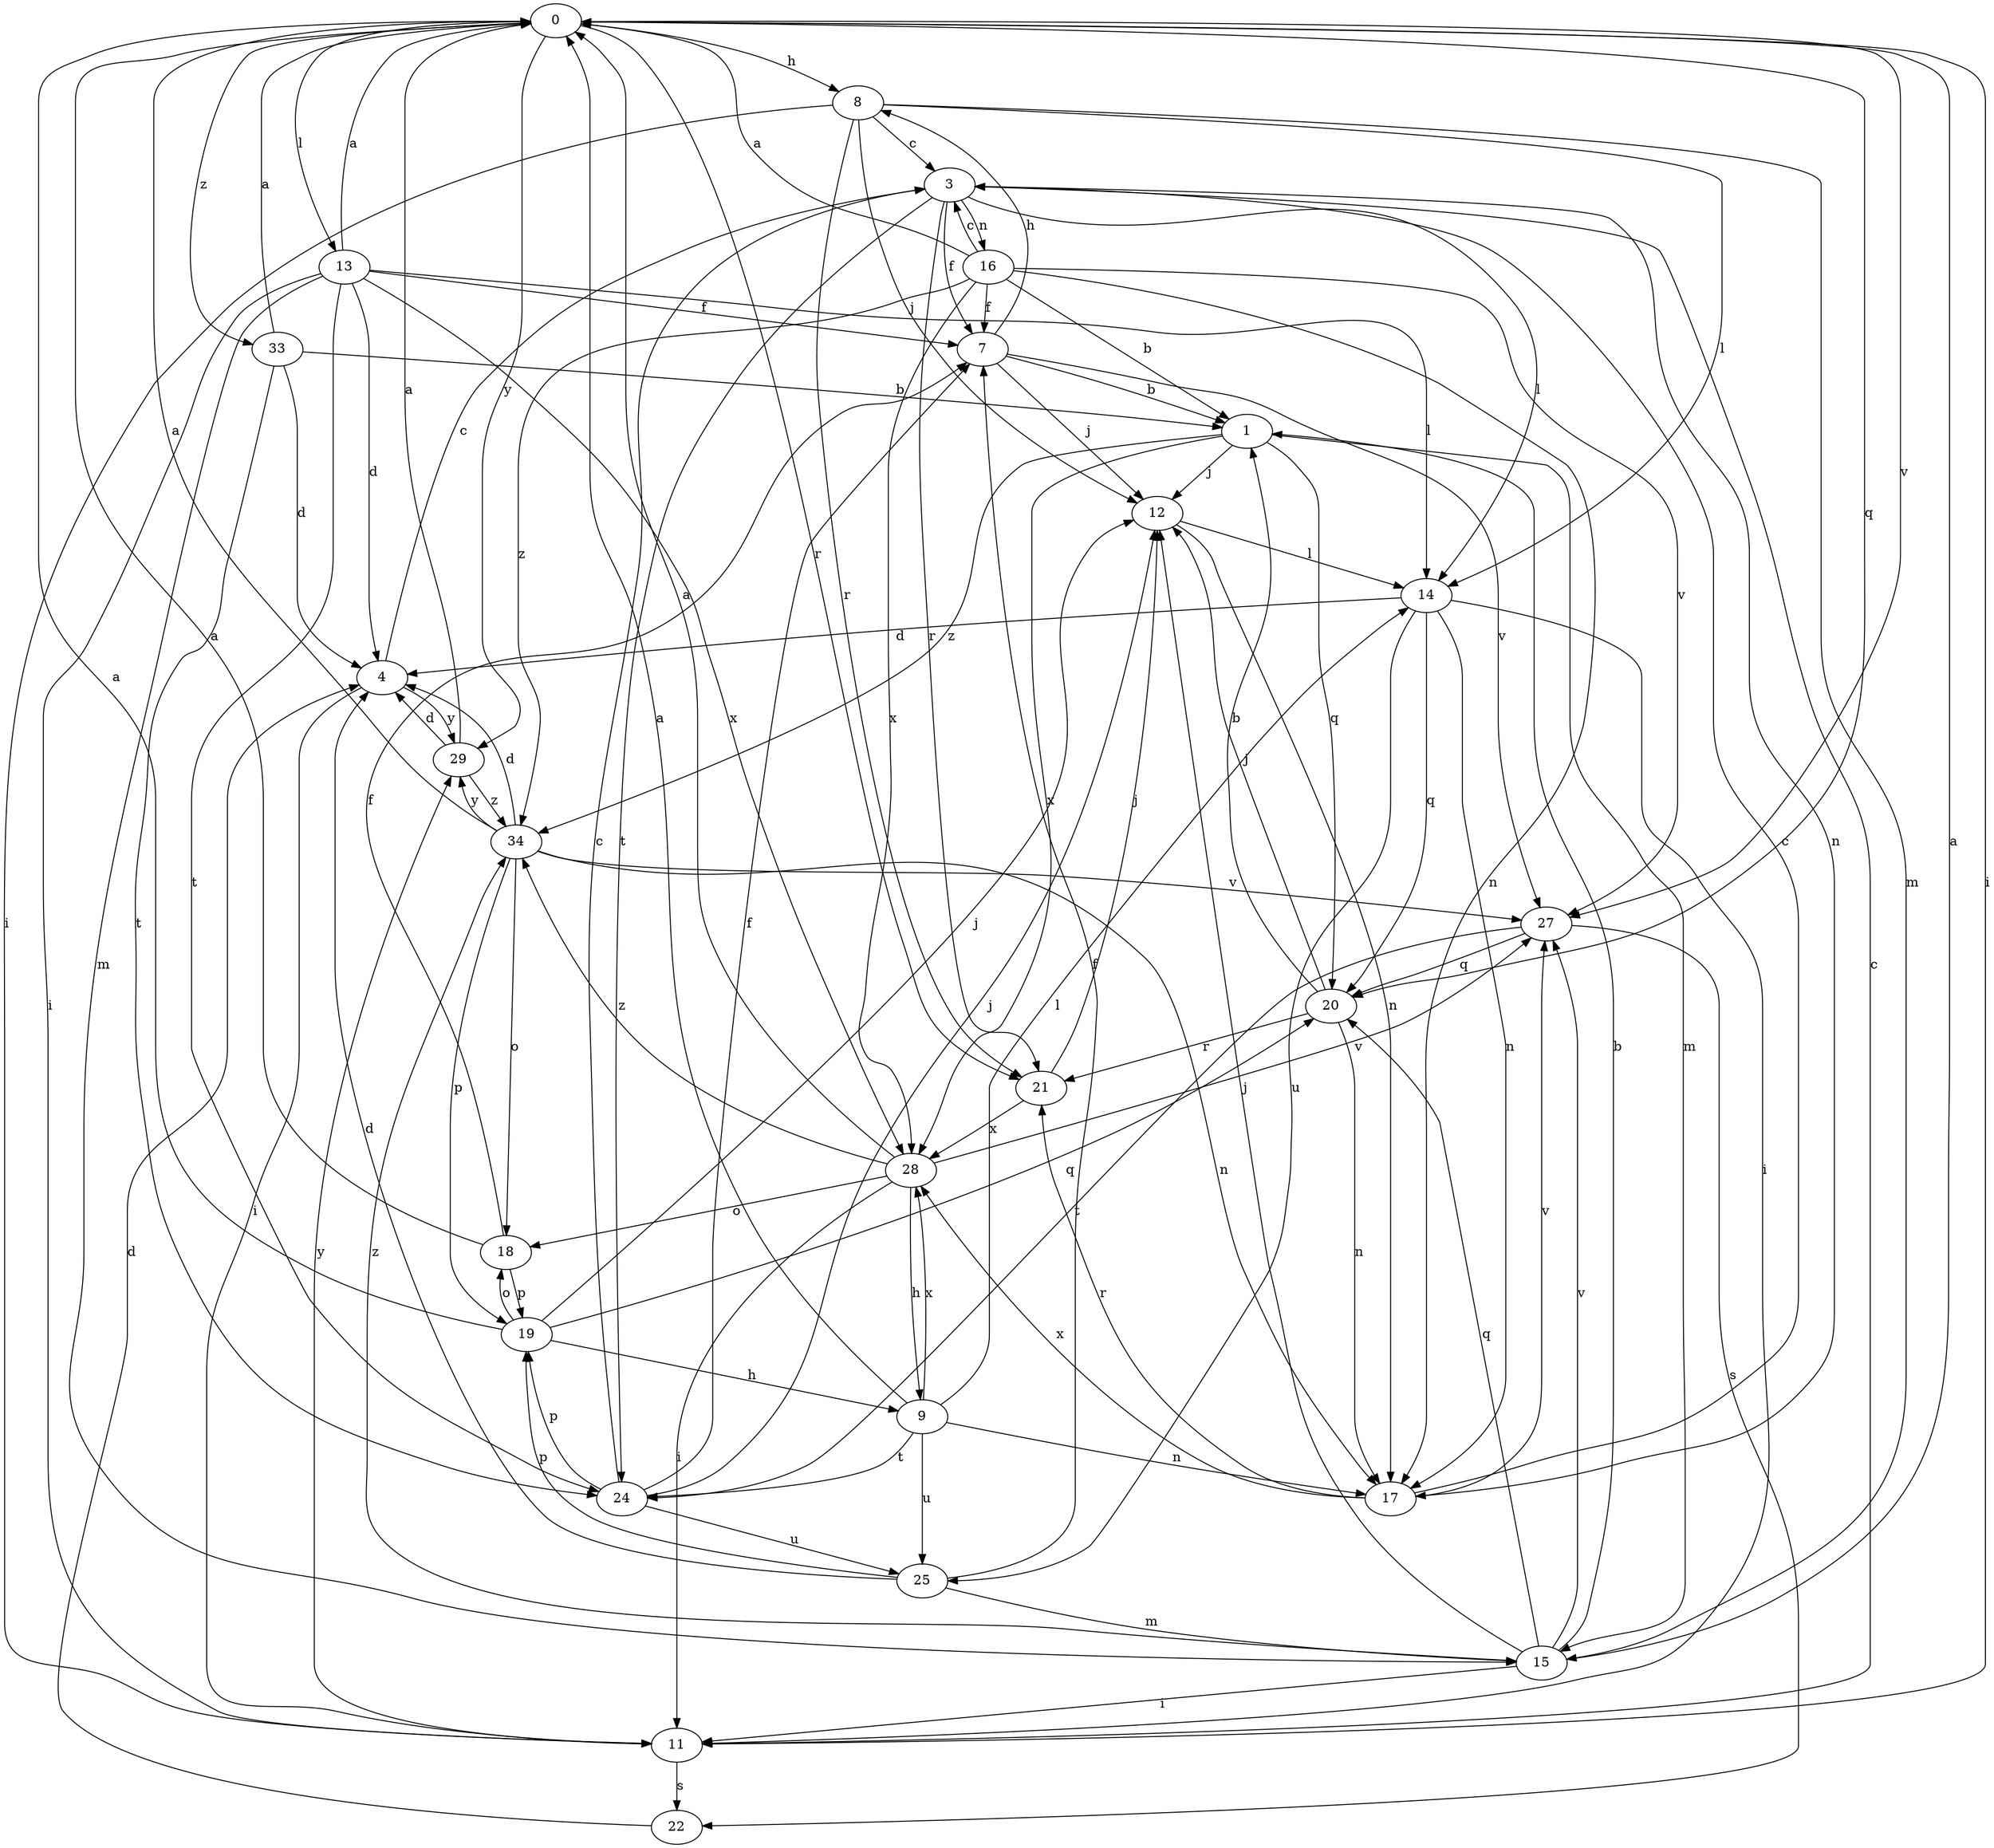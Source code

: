 strict digraph  {
0;
1;
3;
4;
7;
8;
9;
11;
12;
13;
14;
15;
16;
17;
18;
19;
20;
21;
22;
24;
25;
27;
28;
29;
33;
34;
0 -> 8  [label=h];
0 -> 11  [label=i];
0 -> 13  [label=l];
0 -> 20  [label=q];
0 -> 21  [label=r];
0 -> 27  [label=v];
0 -> 29  [label=y];
0 -> 33  [label=z];
1 -> 12  [label=j];
1 -> 15  [label=m];
1 -> 20  [label=q];
1 -> 28  [label=x];
1 -> 34  [label=z];
3 -> 7  [label=f];
3 -> 14  [label=l];
3 -> 16  [label=n];
3 -> 17  [label=n];
3 -> 21  [label=r];
3 -> 24  [label=t];
4 -> 3  [label=c];
4 -> 11  [label=i];
4 -> 29  [label=y];
7 -> 1  [label=b];
7 -> 8  [label=h];
7 -> 12  [label=j];
7 -> 27  [label=v];
8 -> 3  [label=c];
8 -> 11  [label=i];
8 -> 12  [label=j];
8 -> 14  [label=l];
8 -> 15  [label=m];
8 -> 21  [label=r];
9 -> 0  [label=a];
9 -> 14  [label=l];
9 -> 17  [label=n];
9 -> 24  [label=t];
9 -> 25  [label=u];
9 -> 28  [label=x];
11 -> 3  [label=c];
11 -> 22  [label=s];
11 -> 29  [label=y];
12 -> 14  [label=l];
12 -> 17  [label=n];
13 -> 0  [label=a];
13 -> 4  [label=d];
13 -> 7  [label=f];
13 -> 11  [label=i];
13 -> 14  [label=l];
13 -> 15  [label=m];
13 -> 24  [label=t];
13 -> 28  [label=x];
14 -> 4  [label=d];
14 -> 11  [label=i];
14 -> 17  [label=n];
14 -> 20  [label=q];
14 -> 25  [label=u];
15 -> 0  [label=a];
15 -> 1  [label=b];
15 -> 11  [label=i];
15 -> 12  [label=j];
15 -> 20  [label=q];
15 -> 27  [label=v];
15 -> 34  [label=z];
16 -> 0  [label=a];
16 -> 1  [label=b];
16 -> 3  [label=c];
16 -> 7  [label=f];
16 -> 17  [label=n];
16 -> 27  [label=v];
16 -> 28  [label=x];
16 -> 34  [label=z];
17 -> 3  [label=c];
17 -> 21  [label=r];
17 -> 27  [label=v];
17 -> 28  [label=x];
18 -> 0  [label=a];
18 -> 7  [label=f];
18 -> 19  [label=p];
19 -> 0  [label=a];
19 -> 9  [label=h];
19 -> 12  [label=j];
19 -> 18  [label=o];
19 -> 20  [label=q];
20 -> 1  [label=b];
20 -> 12  [label=j];
20 -> 17  [label=n];
20 -> 21  [label=r];
21 -> 12  [label=j];
21 -> 28  [label=x];
22 -> 4  [label=d];
24 -> 3  [label=c];
24 -> 7  [label=f];
24 -> 12  [label=j];
24 -> 19  [label=p];
24 -> 25  [label=u];
25 -> 4  [label=d];
25 -> 7  [label=f];
25 -> 15  [label=m];
25 -> 19  [label=p];
27 -> 20  [label=q];
27 -> 22  [label=s];
27 -> 24  [label=t];
28 -> 0  [label=a];
28 -> 9  [label=h];
28 -> 11  [label=i];
28 -> 18  [label=o];
28 -> 27  [label=v];
28 -> 34  [label=z];
29 -> 0  [label=a];
29 -> 4  [label=d];
29 -> 34  [label=z];
33 -> 0  [label=a];
33 -> 1  [label=b];
33 -> 4  [label=d];
33 -> 24  [label=t];
34 -> 0  [label=a];
34 -> 4  [label=d];
34 -> 17  [label=n];
34 -> 18  [label=o];
34 -> 19  [label=p];
34 -> 27  [label=v];
34 -> 29  [label=y];
}
